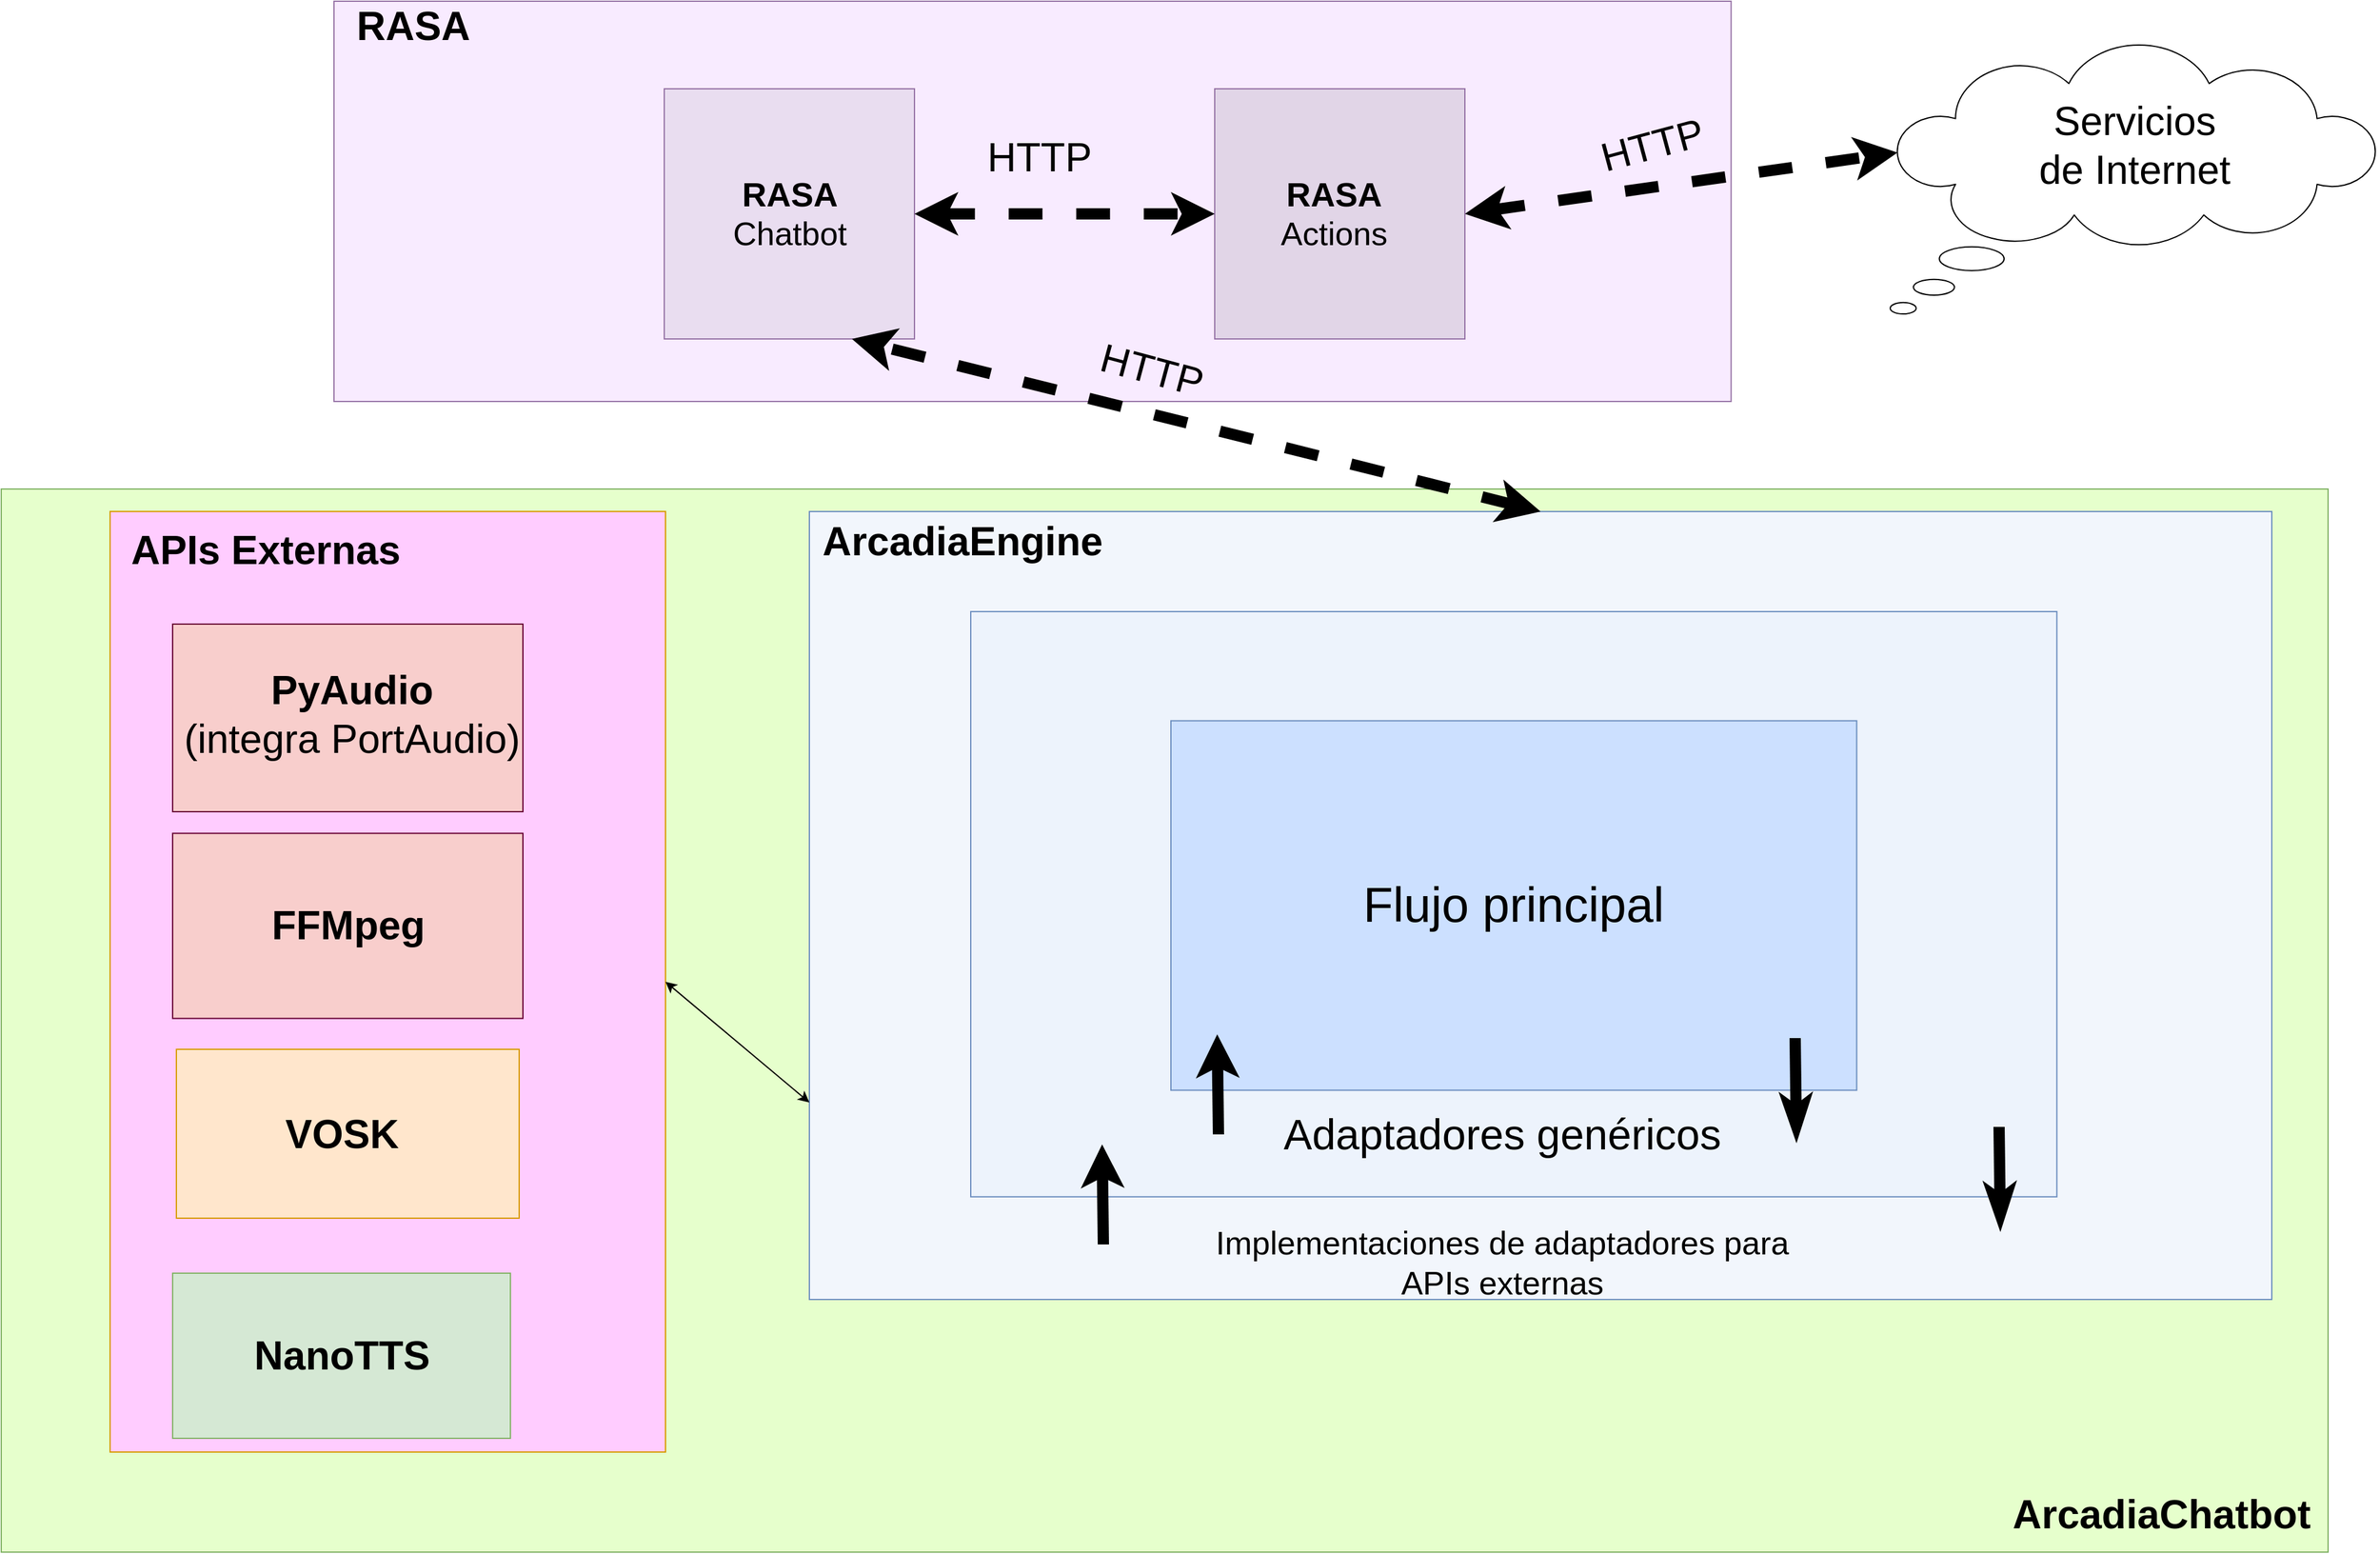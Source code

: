 <mxfile version="17.2.4" type="device"><diagram id="LPg0j_pNxHtV6jfeSge1" name="Page-1"><mxGraphModel dx="1038" dy="523" grid="1" gridSize="10" guides="1" tooltips="1" connect="1" arrows="1" fold="1" page="1" pageScale="1" pageWidth="827" pageHeight="1169" math="0" shadow="0"><root><mxCell id="0"/><mxCell id="1" parent="0"/><mxCell id="6GgAt3kZI4-Z_OuQriiL-147" value="" style="rounded=0;whiteSpace=wrap;html=1;strokeColor=#82b366;fillColor=#E6FFCC;" parent="1" vertex="1"><mxGeometry x="470" y="430" width="1860" height="850" as="geometry"/></mxCell><mxCell id="6GgAt3kZI4-Z_OuQriiL-142" value="" style="whiteSpace=wrap;html=1;strokeColor=#9673a6;fillColor=#F8EBFF;" parent="1" vertex="1"><mxGeometry x="736" y="40" width="1116.8" height="320" as="geometry"/></mxCell><mxCell id="6GgAt3kZI4-Z_OuQriiL-140" value="" style="whiteSpace=wrap;html=1;strokeColor=#d79b00;fillColor=#FFCCFF;" parent="1" vertex="1"><mxGeometry x="557" y="447.94" width="444" height="752.06" as="geometry"/></mxCell><mxCell id="6GgAt3kZI4-Z_OuQriiL-25" value="" style="rounded=0;whiteSpace=wrap;html=1;strokeColor=#6c8ebf;fillColor=#F2F6FC;" parent="1" vertex="1"><mxGeometry x="1116" y="448" width="1169" height="630" as="geometry"/></mxCell><mxCell id="6GgAt3kZI4-Z_OuQriiL-28" value="" style="rounded=0;whiteSpace=wrap;html=1;strokeColor=#660033;fillColor=#F8CECC;" parent="1" vertex="1"><mxGeometry x="607" y="705.28" width="280" height="148" as="geometry"/></mxCell><mxCell id="6GgAt3kZI4-Z_OuQriiL-27" value="" style="rounded=0;whiteSpace=wrap;html=1;strokeColor=#660033;fillColor=#F8CECC;" parent="1" vertex="1"><mxGeometry x="607" y="538" width="280" height="150" as="geometry"/></mxCell><mxCell id="1ZaH2dVLYMZgDrf2bwdu-17" value="&lt;div style=&quot;font-size: 32px&quot;&gt;&lt;font style=&quot;font-size: 32px&quot;&gt;&lt;b&gt;PyAudio&lt;/b&gt;&lt;br&gt;&lt;/font&gt;&lt;/div&gt;&lt;div style=&quot;font-size: 32px&quot;&gt;&lt;font style=&quot;font-size: 32px&quot;&gt; (integra PortAudio)&lt;/font&gt;&lt;/div&gt;" style="text;html=1;align=center;verticalAlign=middle;resizable=0;points=[];autosize=1;strokeColor=none;fillColor=none;fontSize=20;" parent="1" vertex="1"><mxGeometry x="610" y="585" width="280" height="50" as="geometry"/></mxCell><mxCell id="1ZaH2dVLYMZgDrf2bwdu-20" value="&lt;b style=&quot;font-size: 32px;&quot;&gt;ArcadiaEngine&lt;/b&gt;" style="text;html=1;align=center;verticalAlign=middle;resizable=0;points=[];autosize=1;strokeColor=none;fillColor=none;fontSize=32;" parent="1" vertex="1"><mxGeometry x="1118" y="452" width="240" height="40" as="geometry"/></mxCell><mxCell id="6GgAt3kZI4-Z_OuQriiL-2" value="&lt;font style=&quot;font-size: 32px;&quot;&gt;&lt;b style=&quot;font-size: 32px;&quot;&gt;FFMpeg&lt;/b&gt;&lt;/font&gt;" style="text;html=1;align=center;verticalAlign=middle;resizable=0;points=[];autosize=1;strokeColor=none;fillColor=none;fontSize=32;" parent="1" vertex="1"><mxGeometry x="677" y="759.28" width="140" height="40" as="geometry"/></mxCell><mxCell id="6GgAt3kZI4-Z_OuQriiL-82" value="" style="whiteSpace=wrap;html=1;aspect=fixed;strokeColor=#9673a6;fillColor=#E9DDF0;" parent="1" vertex="1"><mxGeometry x="1000" y="110" width="200" height="200" as="geometry"/></mxCell><mxCell id="6GgAt3kZI4-Z_OuQriiL-87" value="" style="whiteSpace=wrap;html=1;strokeColor=#d79b00;fillColor=#ffe6cc;" parent="1" vertex="1"><mxGeometry x="610" y="878" width="274" height="135" as="geometry"/></mxCell><mxCell id="6GgAt3kZI4-Z_OuQriiL-90" value="&lt;font style=&quot;font-size: 32px;&quot;&gt;&lt;b style=&quot;font-size: 32px;&quot;&gt;VOSK&lt;/b&gt;&lt;/font&gt;" style="text;html=1;align=center;verticalAlign=middle;resizable=0;points=[];autosize=1;strokeColor=none;fillColor=none;fontSize=32;" parent="1" vertex="1"><mxGeometry x="687" y="925.5" width="110" height="40" as="geometry"/></mxCell><mxCell id="6GgAt3kZI4-Z_OuQriiL-103" value="" style="whiteSpace=wrap;html=1;strokeColor=#82b366;fillColor=#d5e8d4;" parent="1" vertex="1"><mxGeometry x="607" y="1057" width="270" height="132" as="geometry"/></mxCell><mxCell id="6GgAt3kZI4-Z_OuQriiL-104" value="&lt;font style=&quot;font-size: 32px;&quot;&gt;&lt;b style=&quot;font-size: 32px;&quot;&gt;NanoTTS&lt;/b&gt;&lt;/font&gt;" style="text;html=1;align=center;verticalAlign=middle;resizable=0;points=[];autosize=1;strokeColor=none;fillColor=none;fontSize=32;" parent="1" vertex="1"><mxGeometry x="662" y="1103" width="160" height="40" as="geometry"/></mxCell><mxCell id="6GgAt3kZI4-Z_OuQriiL-138" value="" style="rounded=0;whiteSpace=wrap;html=1;strokeColor=#6c8ebf;fillColor=#EDF3FC;aspect=fixed;" parent="1" vertex="1"><mxGeometry x="1245" y="528" width="868.2" height="467.89" as="geometry"/></mxCell><mxCell id="6GgAt3kZI4-Z_OuQriiL-139" value="" style="rounded=0;whiteSpace=wrap;html=1;strokeColor=#6c8ebf;fillColor=#CCE0FF;aspect=fixed;" parent="1" vertex="1"><mxGeometry x="1405" y="615.28" width="548.2" height="295.43" as="geometry"/></mxCell><mxCell id="6GgAt3kZI4-Z_OuQriiL-141" value="" style="whiteSpace=wrap;html=1;aspect=fixed;strokeColor=#9673a6;fillColor=#e1d5e7;" parent="1" vertex="1"><mxGeometry x="1440" y="110" width="200" height="200" as="geometry"/></mxCell><mxCell id="6GgAt3kZI4-Z_OuQriiL-143" value="&lt;font style=&quot;font-size: 32px&quot;&gt;&lt;b&gt;RASA&lt;/b&gt;&lt;/font&gt;" style="text;html=1;align=center;verticalAlign=middle;resizable=0;points=[];autosize=1;strokeColor=none;fillColor=none;" parent="1" vertex="1"><mxGeometry x="744" y="45" width="110" height="30" as="geometry"/></mxCell><mxCell id="6GgAt3kZI4-Z_OuQriiL-144" value="&lt;b style=&quot;font-size: 32px;&quot;&gt;APIs Externas&lt;/b&gt;" style="text;html=1;align=center;verticalAlign=middle;resizable=0;points=[];autosize=1;strokeColor=none;fillColor=none;fontSize=32;" parent="1" vertex="1"><mxGeometry x="566" y="458.94" width="230" height="40" as="geometry"/></mxCell><mxCell id="6GgAt3kZI4-Z_OuQriiL-145" value="&lt;div&gt;&lt;font size=&quot;1&quot;&gt;&lt;b style=&quot;font-size: 27px&quot;&gt;RASA&lt;/b&gt;&lt;/font&gt; &lt;font style=&quot;font-size: 22px&quot;&gt;&lt;br&gt;&lt;/font&gt;&lt;/div&gt;&lt;div&gt;&lt;font style=&quot;font-size: 26px&quot;&gt;Chatbot&lt;/font&gt;&lt;/div&gt;" style="text;html=1;align=center;verticalAlign=middle;resizable=0;points=[];autosize=1;strokeColor=none;fillColor=none;" parent="1" vertex="1"><mxGeometry x="1045" y="190" width="110" height="40" as="geometry"/></mxCell><mxCell id="6GgAt3kZI4-Z_OuQriiL-146" value="&lt;div&gt;&lt;font size=&quot;1&quot;&gt;&lt;b style=&quot;font-size: 27px&quot;&gt;RASA&lt;/b&gt;&lt;/font&gt; &lt;font style=&quot;font-size: 22px&quot;&gt;&lt;br&gt;&lt;/font&gt;&lt;/div&gt;&lt;div&gt;&lt;font style=&quot;font-size: 26px&quot;&gt;Actions&lt;/font&gt;&lt;/div&gt;" style="text;html=1;align=center;verticalAlign=middle;resizable=0;points=[];autosize=1;strokeColor=none;fillColor=none;" parent="1" vertex="1"><mxGeometry x="1485" y="190" width="100" height="40" as="geometry"/></mxCell><mxCell id="6GgAt3kZI4-Z_OuQriiL-148" value="&lt;font style=&quot;font-size: 39px&quot;&gt;Flujo principal&lt;/font&gt;" style="text;html=1;strokeColor=none;fillColor=none;align=center;verticalAlign=middle;whiteSpace=wrap;rounded=0;fontSize=26;" parent="1" vertex="1"><mxGeometry x="1439.1" y="748" width="480" height="30" as="geometry"/></mxCell><mxCell id="6GgAt3kZI4-Z_OuQriiL-150" style="edgeStyle=orthogonalEdgeStyle;rounded=0;orthogonalLoop=1;jettySize=auto;html=1;exitX=0.5;exitY=1;exitDx=0;exitDy=0;fontSize=39;endArrow=block;endFill=0;" parent="1" source="6GgAt3kZI4-Z_OuQriiL-148" target="6GgAt3kZI4-Z_OuQriiL-148" edge="1"><mxGeometry relative="1" as="geometry"/></mxCell><mxCell id="6GgAt3kZI4-Z_OuQriiL-151" value="&lt;font style=&quot;font-size: 34px&quot;&gt;Adaptadores genéricos&lt;/font&gt;" style="text;html=1;strokeColor=none;fillColor=none;align=center;verticalAlign=middle;whiteSpace=wrap;rounded=0;fontSize=26;" parent="1" vertex="1"><mxGeometry x="1430" y="930.5" width="480" height="30" as="geometry"/></mxCell><mxCell id="6GgAt3kZI4-Z_OuQriiL-152" value="Implementaciones de adaptadores para APIs externas" style="text;html=1;strokeColor=none;fillColor=none;align=center;verticalAlign=middle;whiteSpace=wrap;rounded=0;fontSize=26;" parent="1" vertex="1"><mxGeometry x="1430" y="1034" width="480" height="30" as="geometry"/></mxCell><mxCell id="6GgAt3kZI4-Z_OuQriiL-153" value="" style="endArrow=classic;startArrow=classic;html=1;rounded=0;fontSize=34;exitX=1;exitY=0.5;exitDx=0;exitDy=0;entryX=0;entryY=0.75;entryDx=0;entryDy=0;" parent="1" source="6GgAt3kZI4-Z_OuQriiL-140" target="6GgAt3kZI4-Z_OuQriiL-25" edge="1"><mxGeometry width="50" height="50" relative="1" as="geometry"><mxPoint x="1030" y="900" as="sourcePoint"/><mxPoint x="1080" y="850" as="targetPoint"/></mxGeometry></mxCell><mxCell id="6GgAt3kZI4-Z_OuQriiL-155" value="" style="endArrow=classic;html=1;rounded=0;fontSize=34;strokeWidth=9;" parent="1" edge="1"><mxGeometry width="50" height="50" relative="1" as="geometry"><mxPoint x="1351" y="1034" as="sourcePoint"/><mxPoint x="1350" y="954" as="targetPoint"/></mxGeometry></mxCell><mxCell id="6GgAt3kZI4-Z_OuQriiL-156" value="" style="endArrow=classic;html=1;rounded=0;fontSize=34;strokeWidth=9;" parent="1" edge="1"><mxGeometry width="50" height="50" relative="1" as="geometry"><mxPoint x="1443" y="946" as="sourcePoint"/><mxPoint x="1442" y="866" as="targetPoint"/></mxGeometry></mxCell><mxCell id="6GgAt3kZI4-Z_OuQriiL-157" value="" style="endArrow=none;html=1;rounded=0;fontSize=34;strokeWidth=9;endFill=0;startArrow=classicThin;startFill=0;" parent="1" edge="1"><mxGeometry width="50" height="50" relative="1" as="geometry"><mxPoint x="2068" y="1020" as="sourcePoint"/><mxPoint x="2067" y="940" as="targetPoint"/></mxGeometry></mxCell><mxCell id="6GgAt3kZI4-Z_OuQriiL-158" value="" style="endArrow=none;html=1;rounded=0;fontSize=34;strokeWidth=9;endFill=0;startArrow=classicThin;startFill=0;" parent="1" edge="1"><mxGeometry width="50" height="50" relative="1" as="geometry"><mxPoint x="1905" y="949" as="sourcePoint"/><mxPoint x="1904" y="869" as="targetPoint"/></mxGeometry></mxCell><mxCell id="6GgAt3kZI4-Z_OuQriiL-159" value="" style="endArrow=classic;dashed=1;html=1;rounded=0;fontSize=34;strokeWidth=9;entryX=0;entryY=0.5;entryDx=0;entryDy=0;exitX=1;exitY=0.5;exitDx=0;exitDy=0;startArrow=classic;startFill=1;endFill=1;" parent="1" source="6GgAt3kZI4-Z_OuQriiL-82" target="6GgAt3kZI4-Z_OuQriiL-141" edge="1"><mxGeometry width="50" height="50" relative="1" as="geometry"><mxPoint x="490" y="260" as="sourcePoint"/><mxPoint x="540" y="210" as="targetPoint"/></mxGeometry></mxCell><mxCell id="6GgAt3kZI4-Z_OuQriiL-160" value="" style="endArrow=classic;dashed=1;html=1;rounded=0;fontSize=34;strokeWidth=9;entryX=0.75;entryY=1;entryDx=0;entryDy=0;exitX=0.5;exitY=0;exitDx=0;exitDy=0;startArrow=classic;startFill=1;endFill=1;" parent="1" source="6GgAt3kZI4-Z_OuQriiL-25" target="6GgAt3kZI4-Z_OuQriiL-82" edge="1"><mxGeometry width="50" height="50" relative="1" as="geometry"><mxPoint x="1948" y="250" as="sourcePoint"/><mxPoint x="2188" y="250" as="targetPoint"/></mxGeometry></mxCell><mxCell id="6GgAt3kZI4-Z_OuQriiL-162" value="HTTP" style="text;html=1;strokeColor=none;fillColor=none;align=center;verticalAlign=middle;whiteSpace=wrap;rounded=0;fontSize=32;" parent="1" vertex="1"><mxGeometry x="1270" y="150" width="60" height="30" as="geometry"/></mxCell><mxCell id="6GgAt3kZI4-Z_OuQriiL-163" value="HTTP" style="text;html=1;strokeColor=none;fillColor=none;align=center;verticalAlign=middle;whiteSpace=wrap;rounded=0;fontSize=32;rotation=15;" parent="1" vertex="1"><mxGeometry x="1360" y="320" width="60" height="30" as="geometry"/></mxCell><mxCell id="6GgAt3kZI4-Z_OuQriiL-164" value="&lt;b&gt;ArcadiaChatbot&lt;/b&gt;" style="text;html=1;strokeColor=none;fillColor=none;align=center;verticalAlign=middle;whiteSpace=wrap;rounded=0;fontSize=32;" parent="1" vertex="1"><mxGeometry x="2167" y="1235" width="60" height="30" as="geometry"/></mxCell><mxCell id="6GgAt3kZI4-Z_OuQriiL-165" value="" style="whiteSpace=wrap;html=1;shape=mxgraph.basic.cloud_callout;fontSize=32;" parent="1" vertex="1"><mxGeometry x="1980" y="75" width="390" height="215" as="geometry"/></mxCell><mxCell id="6GgAt3kZI4-Z_OuQriiL-166" value="Servicios de Internet" style="text;html=1;strokeColor=none;fillColor=none;align=center;verticalAlign=middle;whiteSpace=wrap;rounded=0;fontSize=32;" parent="1" vertex="1"><mxGeometry x="2088.5" y="140" width="173" height="30" as="geometry"/></mxCell><mxCell id="6GgAt3kZI4-Z_OuQriiL-167" value="" style="endArrow=classic;dashed=1;html=1;rounded=0;fontSize=34;strokeWidth=9;entryX=0.015;entryY=0.4;entryDx=0;entryDy=0;exitX=1;exitY=0.5;exitDx=0;exitDy=0;startArrow=classic;startFill=1;endFill=1;entryPerimeter=0;" parent="1" target="6GgAt3kZI4-Z_OuQriiL-165" edge="1"><mxGeometry width="50" height="50" relative="1" as="geometry"><mxPoint x="1640" y="210" as="sourcePoint"/><mxPoint x="1880" y="210" as="targetPoint"/></mxGeometry></mxCell><mxCell id="6GgAt3kZI4-Z_OuQriiL-168" value="HTTP" style="text;html=1;strokeColor=none;fillColor=none;align=center;verticalAlign=middle;whiteSpace=wrap;rounded=0;fontSize=32;rotation=-15;" parent="1" vertex="1"><mxGeometry x="1760" y="140" width="60" height="30" as="geometry"/></mxCell></root></mxGraphModel></diagram></mxfile>